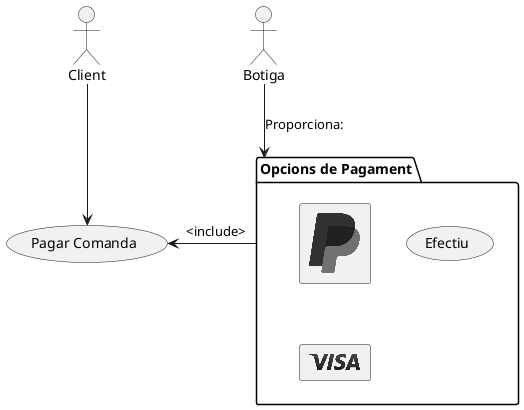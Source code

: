@startuml
!include <logos/paypal.puml>
!include <logos/visa.puml>
actor Client 
actor Botiga 
package "Opcions de Pagament" as OP {
rectangle "<$paypal>" as p
usecase "Efectiu" as UC2
rectangle "<$visa>" as v
}


Botiga --> OP : "Proporciona: "

Client --> (Pagar Comanda)
OP -Left-> (Pagar Comanda) : <include> 


@enduml
